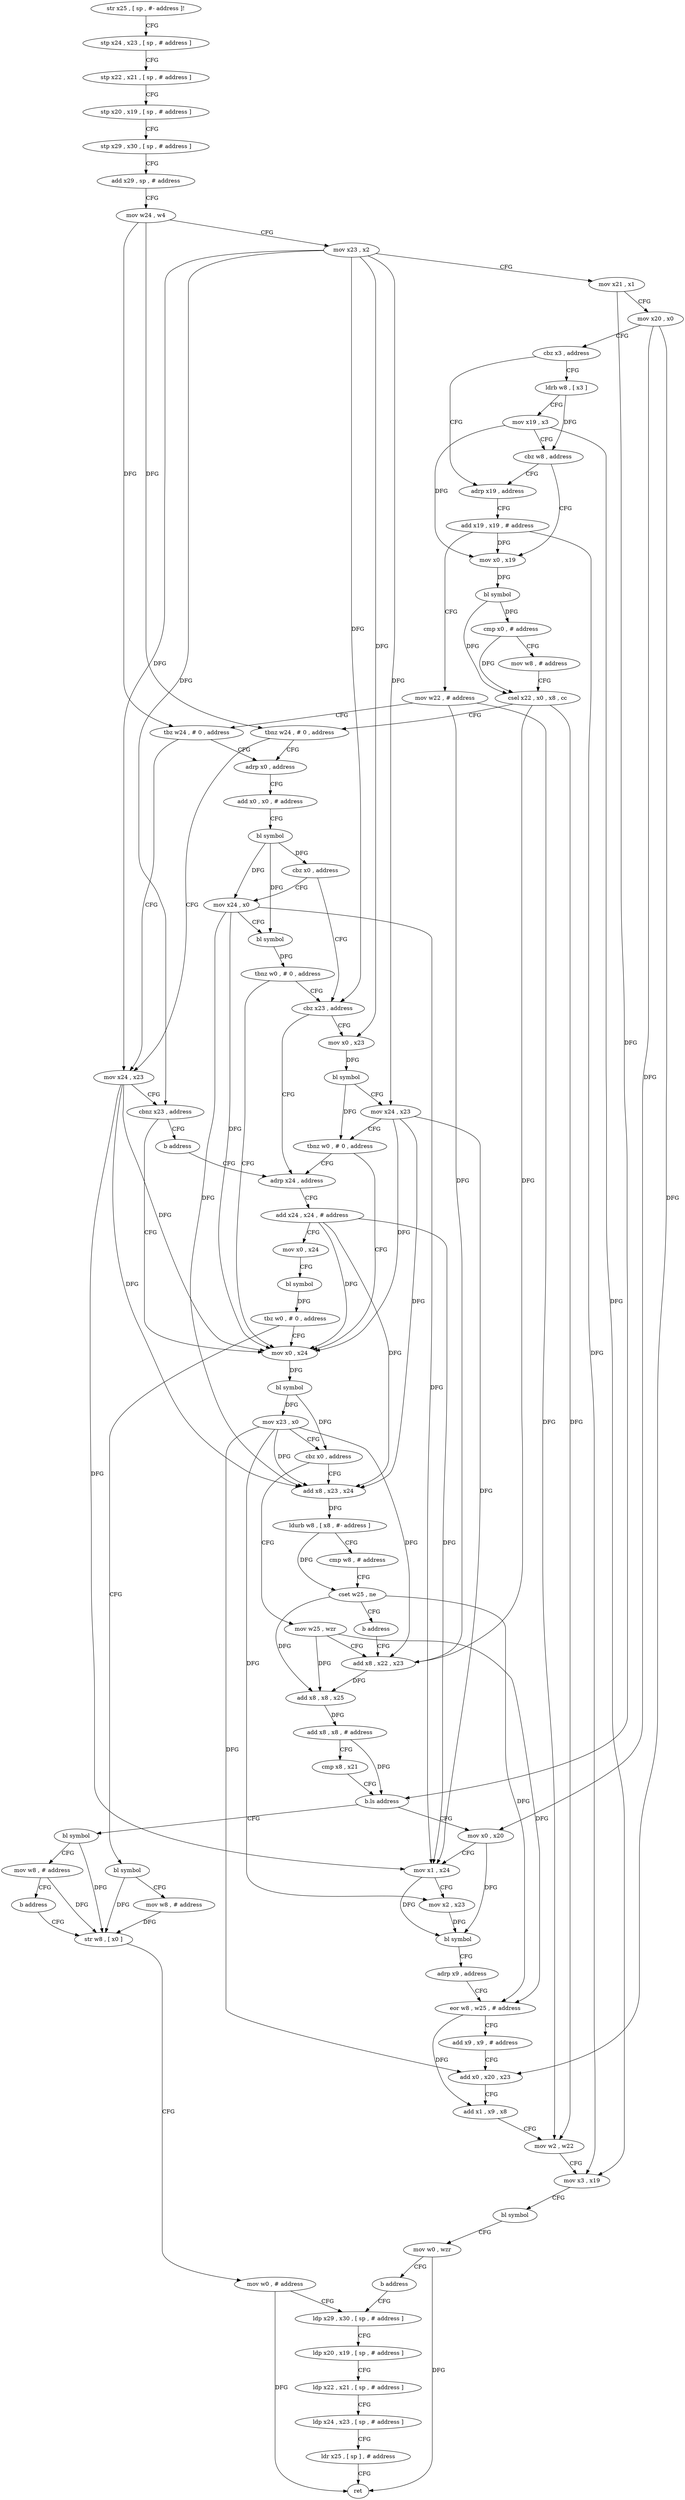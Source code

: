 digraph "func" {
"4279424" [label = "str x25 , [ sp , #- address ]!" ]
"4279428" [label = "stp x24 , x23 , [ sp , # address ]" ]
"4279432" [label = "stp x22 , x21 , [ sp , # address ]" ]
"4279436" [label = "stp x20 , x19 , [ sp , # address ]" ]
"4279440" [label = "stp x29 , x30 , [ sp , # address ]" ]
"4279444" [label = "add x29 , sp , # address" ]
"4279448" [label = "mov w24 , w4" ]
"4279452" [label = "mov x23 , x2" ]
"4279456" [label = "mov x21 , x1" ]
"4279460" [label = "mov x20 , x0" ]
"4279464" [label = "cbz x3 , address" ]
"4279516" [label = "adrp x19 , address" ]
"4279468" [label = "ldrb w8 , [ x3 ]" ]
"4279520" [label = "add x19 , x19 , # address" ]
"4279524" [label = "mov w22 , # address" ]
"4279528" [label = "tbz w24 , # 0 , address" ]
"4279504" [label = "mov x24 , x23" ]
"4279532" [label = "adrp x0 , address" ]
"4279472" [label = "mov x19 , x3" ]
"4279476" [label = "cbz w8 , address" ]
"4279480" [label = "mov x0 , x19" ]
"4279508" [label = "cbnz x23 , address" ]
"4279600" [label = "mov x0 , x24" ]
"4279512" [label = "b address" ]
"4279536" [label = "add x0 , x0 , # address" ]
"4279540" [label = "bl symbol" ]
"4279544" [label = "cbz x0 , address" ]
"4279560" [label = "cbz x23 , address" ]
"4279548" [label = "mov x24 , x0" ]
"4279484" [label = "bl symbol" ]
"4279488" [label = "cmp x0 , # address" ]
"4279492" [label = "mov w8 , # address" ]
"4279496" [label = "csel x22 , x0 , x8 , cc" ]
"4279500" [label = "tbnz w24 , # 0 , address" ]
"4279604" [label = "bl symbol" ]
"4279608" [label = "mov x23 , x0" ]
"4279612" [label = "cbz x0 , address" ]
"4279636" [label = "mov w25 , wzr" ]
"4279616" [label = "add x8 , x23 , x24" ]
"4279580" [label = "adrp x24 , address" ]
"4279564" [label = "mov x0 , x23" ]
"4279552" [label = "bl symbol" ]
"4279556" [label = "tbnz w0 , # 0 , address" ]
"4279640" [label = "add x8 , x22 , x23" ]
"4279620" [label = "ldurb w8 , [ x8 , #- address ]" ]
"4279624" [label = "cmp w8 , # address" ]
"4279628" [label = "cset w25 , ne" ]
"4279632" [label = "b address" ]
"4279584" [label = "add x24 , x24 , # address" ]
"4279588" [label = "mov x0 , x24" ]
"4279592" [label = "bl symbol" ]
"4279596" [label = "tbz w0 , # 0 , address" ]
"4279728" [label = "bl symbol" ]
"4279568" [label = "bl symbol" ]
"4279572" [label = "mov x24 , x23" ]
"4279576" [label = "tbnz w0 , # 0 , address" ]
"4279672" [label = "mov x0 , x20" ]
"4279676" [label = "mov x1 , x24" ]
"4279680" [label = "mov x2 , x23" ]
"4279684" [label = "bl symbol" ]
"4279688" [label = "adrp x9 , address" ]
"4279692" [label = "eor w8 , w25 , # address" ]
"4279696" [label = "add x9 , x9 , # address" ]
"4279700" [label = "add x0 , x20 , x23" ]
"4279704" [label = "add x1 , x9 , x8" ]
"4279708" [label = "mov w2 , w22" ]
"4279712" [label = "mov x3 , x19" ]
"4279716" [label = "bl symbol" ]
"4279720" [label = "mov w0 , wzr" ]
"4279724" [label = "b address" ]
"4279744" [label = "ldp x29 , x30 , [ sp , # address ]" ]
"4279660" [label = "bl symbol" ]
"4279664" [label = "mov w8 , # address" ]
"4279668" [label = "b address" ]
"4279736" [label = "str w8 , [ x0 ]" ]
"4279644" [label = "add x8 , x8 , x25" ]
"4279648" [label = "add x8 , x8 , # address" ]
"4279652" [label = "cmp x8 , x21" ]
"4279656" [label = "b.ls address" ]
"4279732" [label = "mov w8 , # address" ]
"4279748" [label = "ldp x20 , x19 , [ sp , # address ]" ]
"4279752" [label = "ldp x22 , x21 , [ sp , # address ]" ]
"4279756" [label = "ldp x24 , x23 , [ sp , # address ]" ]
"4279760" [label = "ldr x25 , [ sp ] , # address" ]
"4279764" [label = "ret" ]
"4279740" [label = "mov w0 , # address" ]
"4279424" -> "4279428" [ label = "CFG" ]
"4279428" -> "4279432" [ label = "CFG" ]
"4279432" -> "4279436" [ label = "CFG" ]
"4279436" -> "4279440" [ label = "CFG" ]
"4279440" -> "4279444" [ label = "CFG" ]
"4279444" -> "4279448" [ label = "CFG" ]
"4279448" -> "4279452" [ label = "CFG" ]
"4279448" -> "4279528" [ label = "DFG" ]
"4279448" -> "4279500" [ label = "DFG" ]
"4279452" -> "4279456" [ label = "CFG" ]
"4279452" -> "4279504" [ label = "DFG" ]
"4279452" -> "4279508" [ label = "DFG" ]
"4279452" -> "4279560" [ label = "DFG" ]
"4279452" -> "4279564" [ label = "DFG" ]
"4279452" -> "4279572" [ label = "DFG" ]
"4279456" -> "4279460" [ label = "CFG" ]
"4279456" -> "4279656" [ label = "DFG" ]
"4279460" -> "4279464" [ label = "CFG" ]
"4279460" -> "4279672" [ label = "DFG" ]
"4279460" -> "4279700" [ label = "DFG" ]
"4279464" -> "4279516" [ label = "CFG" ]
"4279464" -> "4279468" [ label = "CFG" ]
"4279516" -> "4279520" [ label = "CFG" ]
"4279468" -> "4279472" [ label = "CFG" ]
"4279468" -> "4279476" [ label = "DFG" ]
"4279520" -> "4279524" [ label = "CFG" ]
"4279520" -> "4279480" [ label = "DFG" ]
"4279520" -> "4279712" [ label = "DFG" ]
"4279524" -> "4279528" [ label = "CFG" ]
"4279524" -> "4279640" [ label = "DFG" ]
"4279524" -> "4279708" [ label = "DFG" ]
"4279528" -> "4279504" [ label = "CFG" ]
"4279528" -> "4279532" [ label = "CFG" ]
"4279504" -> "4279508" [ label = "CFG" ]
"4279504" -> "4279600" [ label = "DFG" ]
"4279504" -> "4279616" [ label = "DFG" ]
"4279504" -> "4279676" [ label = "DFG" ]
"4279532" -> "4279536" [ label = "CFG" ]
"4279472" -> "4279476" [ label = "CFG" ]
"4279472" -> "4279480" [ label = "DFG" ]
"4279472" -> "4279712" [ label = "DFG" ]
"4279476" -> "4279516" [ label = "CFG" ]
"4279476" -> "4279480" [ label = "CFG" ]
"4279480" -> "4279484" [ label = "DFG" ]
"4279508" -> "4279600" [ label = "CFG" ]
"4279508" -> "4279512" [ label = "CFG" ]
"4279600" -> "4279604" [ label = "DFG" ]
"4279512" -> "4279580" [ label = "CFG" ]
"4279536" -> "4279540" [ label = "CFG" ]
"4279540" -> "4279544" [ label = "DFG" ]
"4279540" -> "4279548" [ label = "DFG" ]
"4279540" -> "4279552" [ label = "DFG" ]
"4279544" -> "4279560" [ label = "CFG" ]
"4279544" -> "4279548" [ label = "CFG" ]
"4279560" -> "4279580" [ label = "CFG" ]
"4279560" -> "4279564" [ label = "CFG" ]
"4279548" -> "4279552" [ label = "CFG" ]
"4279548" -> "4279600" [ label = "DFG" ]
"4279548" -> "4279616" [ label = "DFG" ]
"4279548" -> "4279676" [ label = "DFG" ]
"4279484" -> "4279488" [ label = "DFG" ]
"4279484" -> "4279496" [ label = "DFG" ]
"4279488" -> "4279492" [ label = "CFG" ]
"4279488" -> "4279496" [ label = "DFG" ]
"4279492" -> "4279496" [ label = "CFG" ]
"4279496" -> "4279500" [ label = "CFG" ]
"4279496" -> "4279640" [ label = "DFG" ]
"4279496" -> "4279708" [ label = "DFG" ]
"4279500" -> "4279532" [ label = "CFG" ]
"4279500" -> "4279504" [ label = "CFG" ]
"4279604" -> "4279608" [ label = "DFG" ]
"4279604" -> "4279612" [ label = "DFG" ]
"4279608" -> "4279612" [ label = "CFG" ]
"4279608" -> "4279616" [ label = "DFG" ]
"4279608" -> "4279640" [ label = "DFG" ]
"4279608" -> "4279680" [ label = "DFG" ]
"4279608" -> "4279700" [ label = "DFG" ]
"4279612" -> "4279636" [ label = "CFG" ]
"4279612" -> "4279616" [ label = "CFG" ]
"4279636" -> "4279640" [ label = "CFG" ]
"4279636" -> "4279644" [ label = "DFG" ]
"4279636" -> "4279692" [ label = "DFG" ]
"4279616" -> "4279620" [ label = "DFG" ]
"4279580" -> "4279584" [ label = "CFG" ]
"4279564" -> "4279568" [ label = "DFG" ]
"4279552" -> "4279556" [ label = "DFG" ]
"4279556" -> "4279600" [ label = "CFG" ]
"4279556" -> "4279560" [ label = "CFG" ]
"4279640" -> "4279644" [ label = "DFG" ]
"4279620" -> "4279624" [ label = "CFG" ]
"4279620" -> "4279628" [ label = "DFG" ]
"4279624" -> "4279628" [ label = "CFG" ]
"4279628" -> "4279632" [ label = "CFG" ]
"4279628" -> "4279644" [ label = "DFG" ]
"4279628" -> "4279692" [ label = "DFG" ]
"4279632" -> "4279640" [ label = "CFG" ]
"4279584" -> "4279588" [ label = "CFG" ]
"4279584" -> "4279600" [ label = "DFG" ]
"4279584" -> "4279616" [ label = "DFG" ]
"4279584" -> "4279676" [ label = "DFG" ]
"4279588" -> "4279592" [ label = "CFG" ]
"4279592" -> "4279596" [ label = "DFG" ]
"4279596" -> "4279728" [ label = "CFG" ]
"4279596" -> "4279600" [ label = "CFG" ]
"4279728" -> "4279732" [ label = "CFG" ]
"4279728" -> "4279736" [ label = "DFG" ]
"4279568" -> "4279572" [ label = "CFG" ]
"4279568" -> "4279576" [ label = "DFG" ]
"4279572" -> "4279576" [ label = "CFG" ]
"4279572" -> "4279600" [ label = "DFG" ]
"4279572" -> "4279616" [ label = "DFG" ]
"4279572" -> "4279676" [ label = "DFG" ]
"4279576" -> "4279600" [ label = "CFG" ]
"4279576" -> "4279580" [ label = "CFG" ]
"4279672" -> "4279676" [ label = "CFG" ]
"4279672" -> "4279684" [ label = "DFG" ]
"4279676" -> "4279680" [ label = "CFG" ]
"4279676" -> "4279684" [ label = "DFG" ]
"4279680" -> "4279684" [ label = "DFG" ]
"4279684" -> "4279688" [ label = "CFG" ]
"4279688" -> "4279692" [ label = "CFG" ]
"4279692" -> "4279696" [ label = "CFG" ]
"4279692" -> "4279704" [ label = "DFG" ]
"4279696" -> "4279700" [ label = "CFG" ]
"4279700" -> "4279704" [ label = "CFG" ]
"4279704" -> "4279708" [ label = "CFG" ]
"4279708" -> "4279712" [ label = "CFG" ]
"4279712" -> "4279716" [ label = "CFG" ]
"4279716" -> "4279720" [ label = "CFG" ]
"4279720" -> "4279724" [ label = "CFG" ]
"4279720" -> "4279764" [ label = "DFG" ]
"4279724" -> "4279744" [ label = "CFG" ]
"4279744" -> "4279748" [ label = "CFG" ]
"4279660" -> "4279664" [ label = "CFG" ]
"4279660" -> "4279736" [ label = "DFG" ]
"4279664" -> "4279668" [ label = "CFG" ]
"4279664" -> "4279736" [ label = "DFG" ]
"4279668" -> "4279736" [ label = "CFG" ]
"4279736" -> "4279740" [ label = "CFG" ]
"4279644" -> "4279648" [ label = "DFG" ]
"4279648" -> "4279652" [ label = "CFG" ]
"4279648" -> "4279656" [ label = "DFG" ]
"4279652" -> "4279656" [ label = "CFG" ]
"4279656" -> "4279672" [ label = "CFG" ]
"4279656" -> "4279660" [ label = "CFG" ]
"4279732" -> "4279736" [ label = "DFG" ]
"4279748" -> "4279752" [ label = "CFG" ]
"4279752" -> "4279756" [ label = "CFG" ]
"4279756" -> "4279760" [ label = "CFG" ]
"4279760" -> "4279764" [ label = "CFG" ]
"4279740" -> "4279744" [ label = "CFG" ]
"4279740" -> "4279764" [ label = "DFG" ]
}
